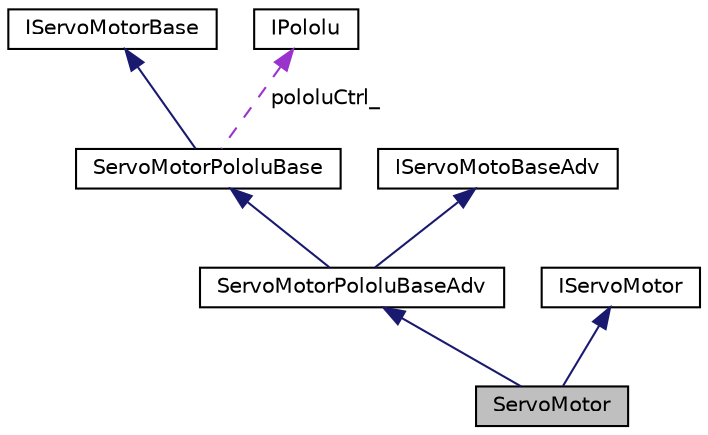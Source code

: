 digraph "ServoMotor"
{
 // LATEX_PDF_SIZE
  edge [fontname="Helvetica",fontsize="10",labelfontname="Helvetica",labelfontsize="10"];
  node [fontname="Helvetica",fontsize="10",shape=record];
  Node1 [label="ServoMotor",height=0.2,width=0.4,color="black", fillcolor="grey75", style="filled", fontcolor="black",tooltip=" "];
  Node2 -> Node1 [dir="back",color="midnightblue",fontsize="10",style="solid",fontname="Helvetica"];
  Node2 [label="ServoMotorPololuBaseAdv",height=0.2,width=0.4,color="black", fillcolor="white", style="filled",URL="$classServoMotorPololuBaseAdv.html",tooltip="Implements the interface IServoMotoBaseAdv derived from class ServoMotorPololuBase."];
  Node3 -> Node2 [dir="back",color="midnightblue",fontsize="10",style="solid",fontname="Helvetica"];
  Node3 [label="ServoMotorPololuBase",height=0.2,width=0.4,color="black", fillcolor="white", style="filled",URL="$classServoMotorPololuBase.html",tooltip="Class implements the interface IServoMotorBase based on the pololu controller board (https://www...."];
  Node4 -> Node3 [dir="back",color="midnightblue",fontsize="10",style="solid",fontname="Helvetica"];
  Node4 [label="IServoMotorBase",height=0.2,width=0.4,color="black", fillcolor="white", style="filled",URL="$classIServoMotorBase.html",tooltip="Interface class that specifies the basic functionality of object that initializes and controls a serv..."];
  Node5 -> Node3 [dir="back",color="darkorchid3",fontsize="10",style="dashed",label=" pololuCtrl_" ,fontname="Helvetica"];
  Node5 [label="IPololu",height=0.2,width=0.4,color="black", fillcolor="white", style="filled",URL="$classIPololu.html",tooltip="Interface to control a Pololu controller. The interface provides the basic functions for the control ..."];
  Node6 -> Node2 [dir="back",color="midnightblue",fontsize="10",style="solid",fontname="Helvetica"];
  Node6 [label="IServoMotoBaseAdv",height=0.2,width=0.4,color="black", fillcolor="white", style="filled",URL="$classIServoMotoBaseAdv.html",tooltip="Interface class that specifies additional functionality with respect to set maximal speed and acceler..."];
  Node7 -> Node1 [dir="back",color="midnightblue",fontsize="10",style="solid",fontname="Helvetica"];
  Node7 [label="IServoMotor",height=0.2,width=0.4,color="black", fillcolor="white", style="filled",URL="$classIServoMotor.html",tooltip="Interface to control a servo motor. The interface provides the basic functions for the control for a ..."];
}
